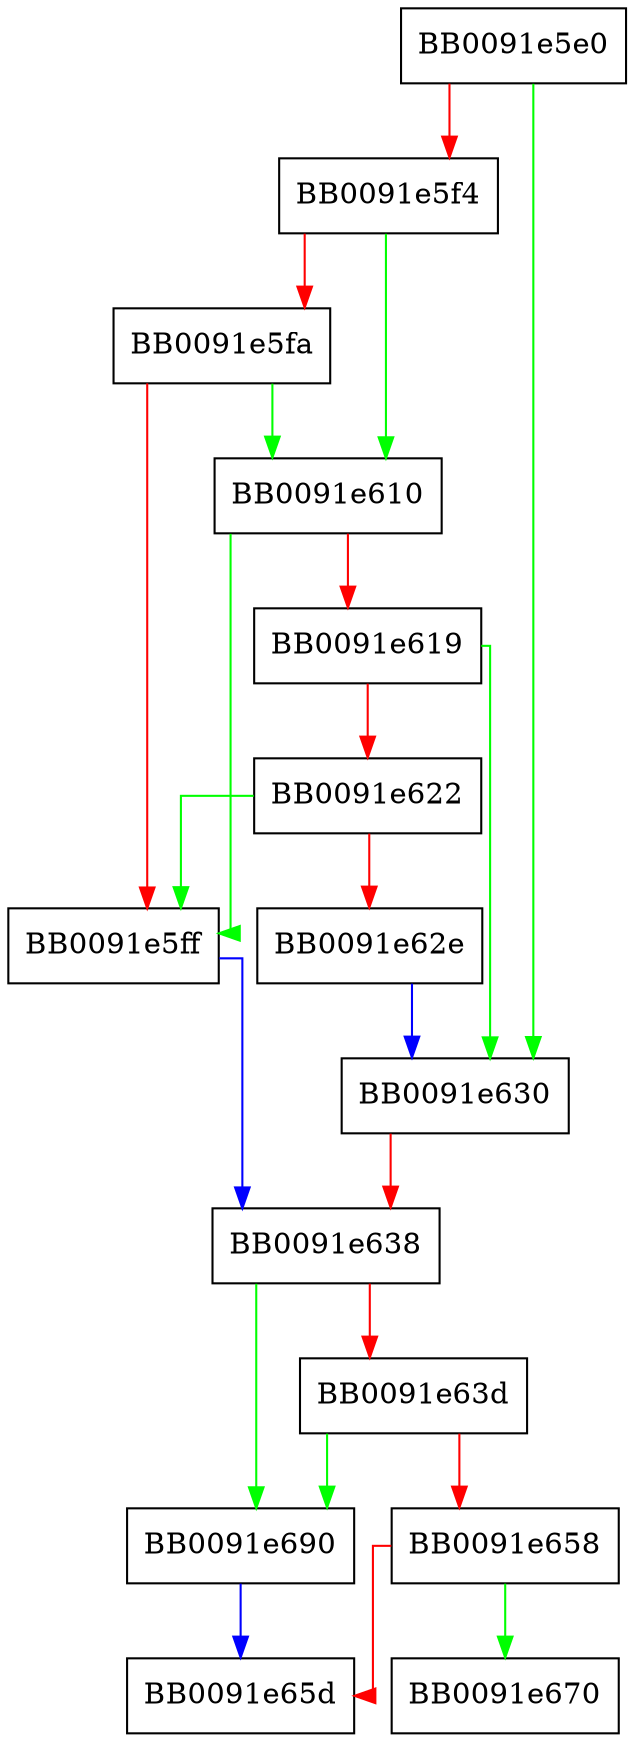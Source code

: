 digraph __res_vinit {
  node [shape="box"];
  graph [splines=ortho];
  BB0091e5e0 -> BB0091e630 [color="green"];
  BB0091e5e0 -> BB0091e5f4 [color="red"];
  BB0091e5f4 -> BB0091e610 [color="green"];
  BB0091e5f4 -> BB0091e5fa [color="red"];
  BB0091e5fa -> BB0091e610 [color="green"];
  BB0091e5fa -> BB0091e5ff [color="red"];
  BB0091e5ff -> BB0091e638 [color="blue"];
  BB0091e610 -> BB0091e5ff [color="green"];
  BB0091e610 -> BB0091e619 [color="red"];
  BB0091e619 -> BB0091e630 [color="green"];
  BB0091e619 -> BB0091e622 [color="red"];
  BB0091e622 -> BB0091e5ff [color="green"];
  BB0091e622 -> BB0091e62e [color="red"];
  BB0091e62e -> BB0091e630 [color="blue"];
  BB0091e630 -> BB0091e638 [color="red"];
  BB0091e638 -> BB0091e690 [color="green"];
  BB0091e638 -> BB0091e63d [color="red"];
  BB0091e63d -> BB0091e690 [color="green"];
  BB0091e63d -> BB0091e658 [color="red"];
  BB0091e658 -> BB0091e670 [color="green"];
  BB0091e658 -> BB0091e65d [color="red"];
  BB0091e690 -> BB0091e65d [color="blue"];
}